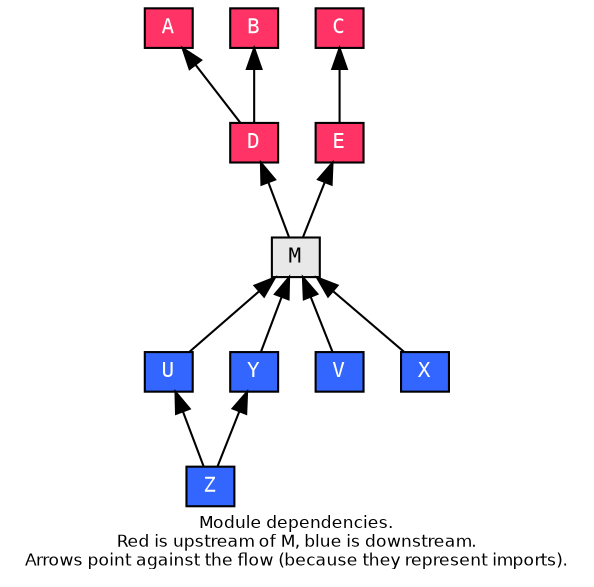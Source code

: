 strict digraph "Module dependencies: upstream vs. downstream"
{
	fontname="Helvetica";
	fontsize="8";
	label="Module dependencies.\nRed is upstream of M, blue is downstream.\nArrows point against the flow (because they represent imports).";
	labelloc="bottom";
	labeljust="left";
	node
	[
		shape="box",
		style="filled",
		fontname="Consolas",
		fontsize="10",
		fontcolor="#000000",
		width="0",
		height="0"
	];
	rankdir="BT";

	/* Labels for the nodes. */
	A, B, C, D, E [fillcolor="#FF3366", fontcolor="#FFFFFF"];
	M [fillcolor="#E8E8E8"];
	U, V, X, Y, Z [fillcolor="#3366FF", fontcolor="#FFFFFF"];

	/* Connectivity. */
	D -> {A B};
	E -> C;
	M -> {D E};
	{U V X Y} -> M;
	Z -> {U Y};
}

